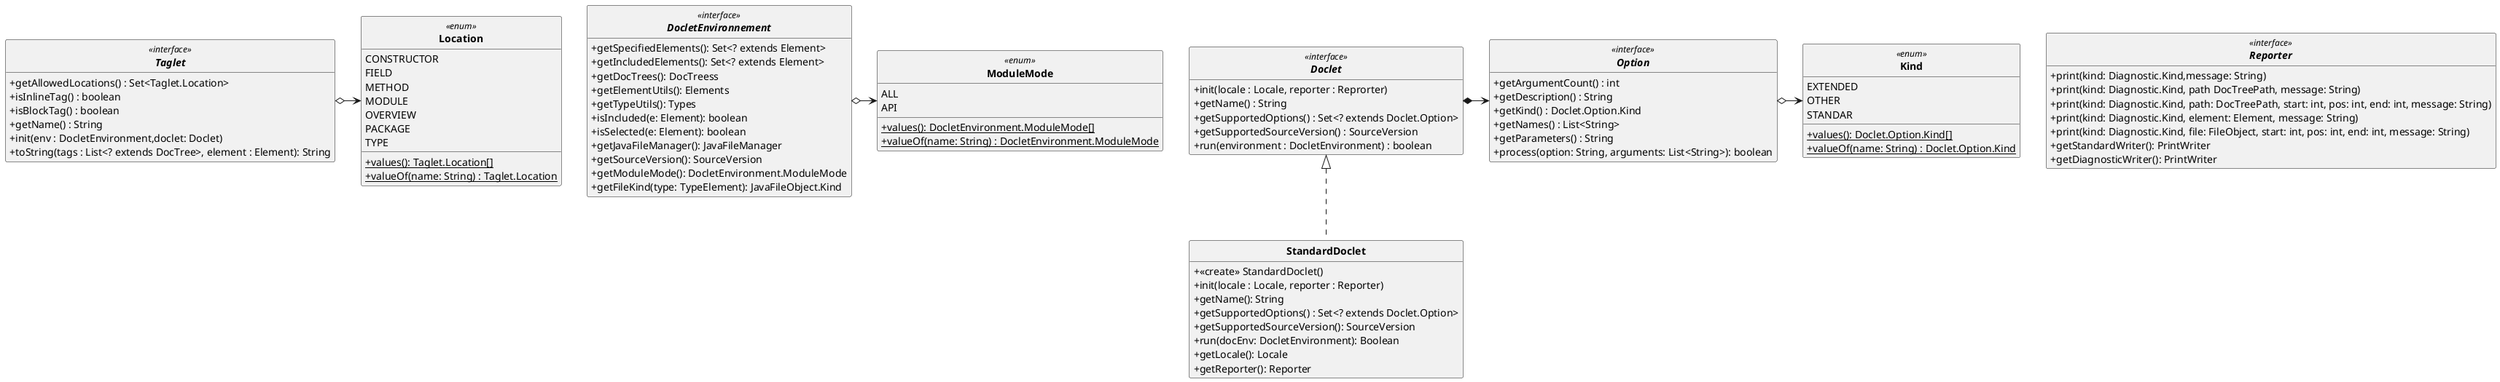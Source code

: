 @startuml
skinparam style strictuml
hide empty members
skinparam classAttributeIconSize 0
skinparam classFontStyle Bold

interface Doclet <<interface>> {
    + init(locale : Locale, reporter : Reprorter)
    + getName() : String
    + getSupportedOptions() : Set<? extends Doclet.Option>
    + getSupportedSourceVersion() : SourceVersion
    + run(environment : DocletEnvironment) : boolean
}
interface Reporter <<interface>> {
    + print(kind: Diagnostic.Kind,message: String)
    + print(kind: Diagnostic.Kind, path DocTreePath, message: String)
    + print(kind: Diagnostic.Kind, path: DocTreePath, start: int, pos: int, end: int, message: String)
    + print(kind: Diagnostic.Kind, element: Element, message: String)
    + print(kind: Diagnostic.Kind, file: FileObject, start: int, pos: int, end: int, message: String)
    + getStandardWriter(): PrintWriter
    + getDiagnosticWriter(): PrintWriter
}

interface Option <<interface>>{
    + getArgumentCount() : int
    + getDescription() : String
    + getKind() : Doclet.Option.Kind
    + getNames() : List<String>
    + getParameters() : String
    + process(option: String, arguments: List<String>): boolean
}

interface DocletEnvironnement <<interface>>{
    + getSpecifiedElements(): Set<? extends Element>
    + getIncludedElements(): Set<? extends Element>
    + getDocTrees(): DocTreess
    + getElementUtils(): Elements
    + getTypeUtils(): Types
    + isIncluded(e: Element): boolean
    + isSelected(e: Element): boolean
    + getJavaFileManager(): JavaFileManager
    + getSourceVersion(): SourceVersion
    + getModuleMode(): DocletEnvironment.ModuleMode
    + getFileKind(type: TypeElement): JavaFileObject.Kind
}

interface Taglet <<interface>>{
    + getAllowedLocations() : Set<Taglet.Location>
    + isInlineTag() : boolean
    + isBlockTag() : boolean
    + getName() : String
    + init(env : DocletEnvironment,doclet: Doclet)
    + toString(tags : List<? extends DocTree>, element : Element): String
}

class StandardDoclet implements Doclet {
    + <<create>> StandardDoclet()
    + init(locale : Locale, reporter : Reporter)
    + getName(): String
    + getSupportedOptions() : Set<? extends Doclet.Option>
    + getSupportedSourceVersion(): SourceVersion
    + run(docEnv: DocletEnvironment): Boolean
    + getLocale(): Locale
    + getReporter(): Reporter
}

enum Kind <<enum>>
{
    EXTENDED
    OTHER
    STANDAR
    + {static}values(): Doclet.Option.Kind[]
    + {static}valueOf(name: String) : Doclet.Option.Kind
}

enum Location <<enum>>
{
    CONSTRUCTOR
    FIELD
    METHOD
    MODULE
    OVERVIEW
    PACKAGE
    TYPE
    + {static}values(): Taglet.Location[]
    + {static}valueOf(name: String) : Taglet.Location
}

enum ModuleMode <<enum>>
{
    ALL
    API
    + {static}values(): DocletEnvironment.ModuleMode[]
    + {static}valueOf(name: String) : DocletEnvironment.ModuleMode
}

Taglet o-> Location
DocletEnvironnement o-> ModuleMode
Doclet *->Option
Option o-> Kind
@enduml